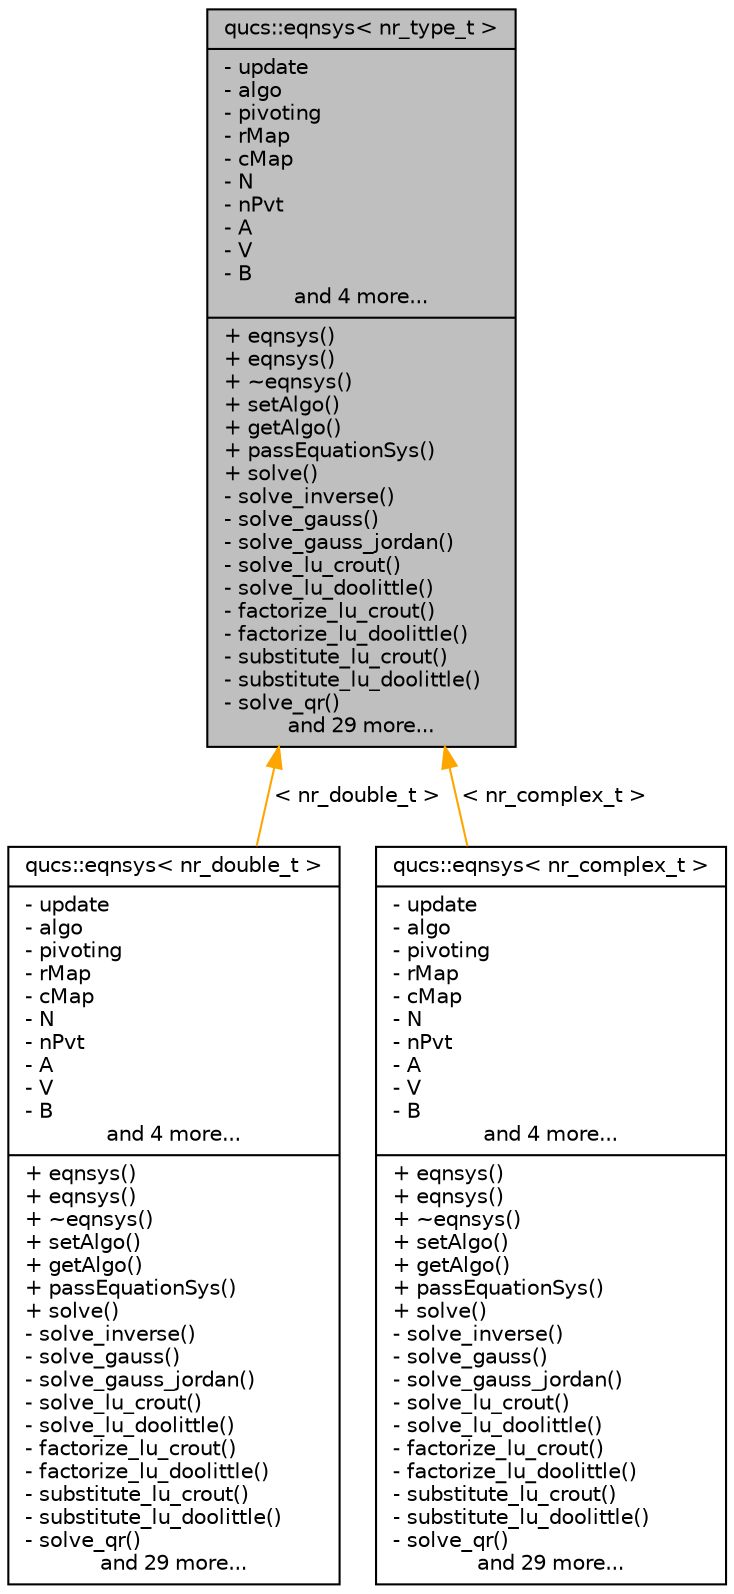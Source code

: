 digraph G
{
  edge [fontname="Helvetica",fontsize="10",labelfontname="Helvetica",labelfontsize="10"];
  node [fontname="Helvetica",fontsize="10",shape=record];
  Node1 [label="{qucs::eqnsys\< nr_type_t \>\n|- update\l- algo\l- pivoting\l- rMap\l- cMap\l- N\l- nPvt\l- A\l- V\l- B\land 4 more...|+ eqnsys()\l+ eqnsys()\l+ ~eqnsys()\l+ setAlgo()\l+ getAlgo()\l+ passEquationSys()\l+ solve()\l- solve_inverse()\l- solve_gauss()\l- solve_gauss_jordan()\l- solve_lu_crout()\l- solve_lu_doolittle()\l- factorize_lu_crout()\l- factorize_lu_doolittle()\l- substitute_lu_crout()\l- substitute_lu_doolittle()\l- solve_qr()\land 29 more...}",height=0.2,width=0.4,color="black", fillcolor="grey75", style="filled" fontcolor="black"];
  Node1 -> Node2 [dir="back",color="orange",fontsize="10",style="solid",label=" \< nr_double_t \>" ,fontname="Helvetica"];
  Node2 [label="{qucs::eqnsys\< nr_double_t \>\n|- update\l- algo\l- pivoting\l- rMap\l- cMap\l- N\l- nPvt\l- A\l- V\l- B\land 4 more...|+ eqnsys()\l+ eqnsys()\l+ ~eqnsys()\l+ setAlgo()\l+ getAlgo()\l+ passEquationSys()\l+ solve()\l- solve_inverse()\l- solve_gauss()\l- solve_gauss_jordan()\l- solve_lu_crout()\l- solve_lu_doolittle()\l- factorize_lu_crout()\l- factorize_lu_doolittle()\l- substitute_lu_crout()\l- substitute_lu_doolittle()\l- solve_qr()\land 29 more...}",height=0.2,width=0.4,color="black", fillcolor="white", style="filled",URL="$classqucs_1_1eqnsys.html"];
  Node1 -> Node3 [dir="back",color="orange",fontsize="10",style="solid",label=" \< nr_complex_t \>" ,fontname="Helvetica"];
  Node3 [label="{qucs::eqnsys\< nr_complex_t \>\n|- update\l- algo\l- pivoting\l- rMap\l- cMap\l- N\l- nPvt\l- A\l- V\l- B\land 4 more...|+ eqnsys()\l+ eqnsys()\l+ ~eqnsys()\l+ setAlgo()\l+ getAlgo()\l+ passEquationSys()\l+ solve()\l- solve_inverse()\l- solve_gauss()\l- solve_gauss_jordan()\l- solve_lu_crout()\l- solve_lu_doolittle()\l- factorize_lu_crout()\l- factorize_lu_doolittle()\l- substitute_lu_crout()\l- substitute_lu_doolittle()\l- solve_qr()\land 29 more...}",height=0.2,width=0.4,color="black", fillcolor="white", style="filled",URL="$classqucs_1_1eqnsys.html"];
}
